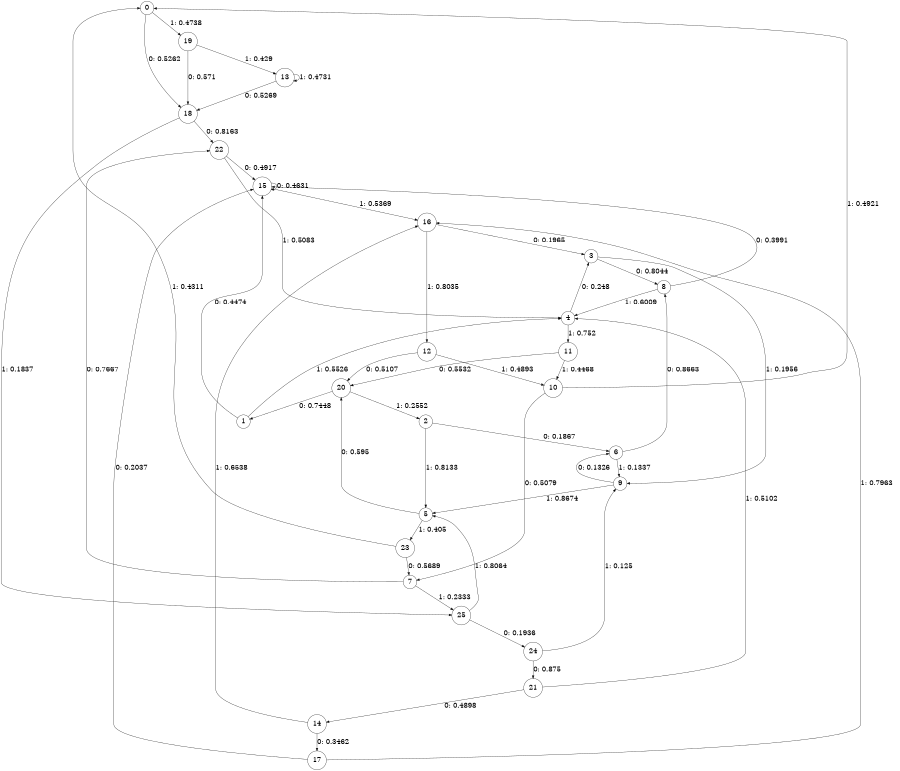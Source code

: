 digraph "ch6randomL9" {
size = "6,8.5";
ratio = "fill";
node [shape = circle];
node [fontsize = 24];
edge [fontsize = 24];
0 -> 18 [label = "0: 0.5262   "];
0 -> 19 [label = "1: 0.4738   "];
1 -> 15 [label = "0: 0.4474   "];
1 -> 4 [label = "1: 0.5526   "];
2 -> 6 [label = "0: 0.1867   "];
2 -> 5 [label = "1: 0.8133   "];
3 -> 8 [label = "0: 0.8044   "];
3 -> 9 [label = "1: 0.1956   "];
4 -> 3 [label = "0: 0.248    "];
4 -> 11 [label = "1: 0.752    "];
5 -> 20 [label = "0: 0.595    "];
5 -> 23 [label = "1: 0.405    "];
6 -> 8 [label = "0: 0.8663   "];
6 -> 9 [label = "1: 0.1337   "];
7 -> 22 [label = "0: 0.7667   "];
7 -> 25 [label = "1: 0.2333   "];
8 -> 15 [label = "0: 0.3991   "];
8 -> 4 [label = "1: 0.6009   "];
9 -> 6 [label = "0: 0.1326   "];
9 -> 5 [label = "1: 0.8674   "];
10 -> 7 [label = "0: 0.5079   "];
10 -> 0 [label = "1: 0.4921   "];
11 -> 20 [label = "0: 0.5532   "];
11 -> 10 [label = "1: 0.4468   "];
12 -> 20 [label = "0: 0.5107   "];
12 -> 10 [label = "1: 0.4893   "];
13 -> 18 [label = "0: 0.5269   "];
13 -> 13 [label = "1: 0.4731   "];
14 -> 17 [label = "0: 0.3462   "];
14 -> 16 [label = "1: 0.6538   "];
15 -> 15 [label = "0: 0.4631   "];
15 -> 16 [label = "1: 0.5369   "];
16 -> 3 [label = "0: 0.1965   "];
16 -> 12 [label = "1: 0.8035   "];
17 -> 15 [label = "0: 0.2037   "];
17 -> 16 [label = "1: 0.7963   "];
18 -> 22 [label = "0: 0.8163   "];
18 -> 25 [label = "1: 0.1837   "];
19 -> 18 [label = "0: 0.571    "];
19 -> 13 [label = "1: 0.429    "];
20 -> 1 [label = "0: 0.7448   "];
20 -> 2 [label = "1: 0.2552   "];
21 -> 14 [label = "0: 0.4898   "];
21 -> 4 [label = "1: 0.5102   "];
22 -> 15 [label = "0: 0.4917   "];
22 -> 4 [label = "1: 0.5083   "];
23 -> 7 [label = "0: 0.5689   "];
23 -> 0 [label = "1: 0.4311   "];
24 -> 21 [label = "0: 0.875    "];
24 -> 9 [label = "1: 0.125    "];
25 -> 24 [label = "0: 0.1936   "];
25 -> 5 [label = "1: 0.8064   "];
}